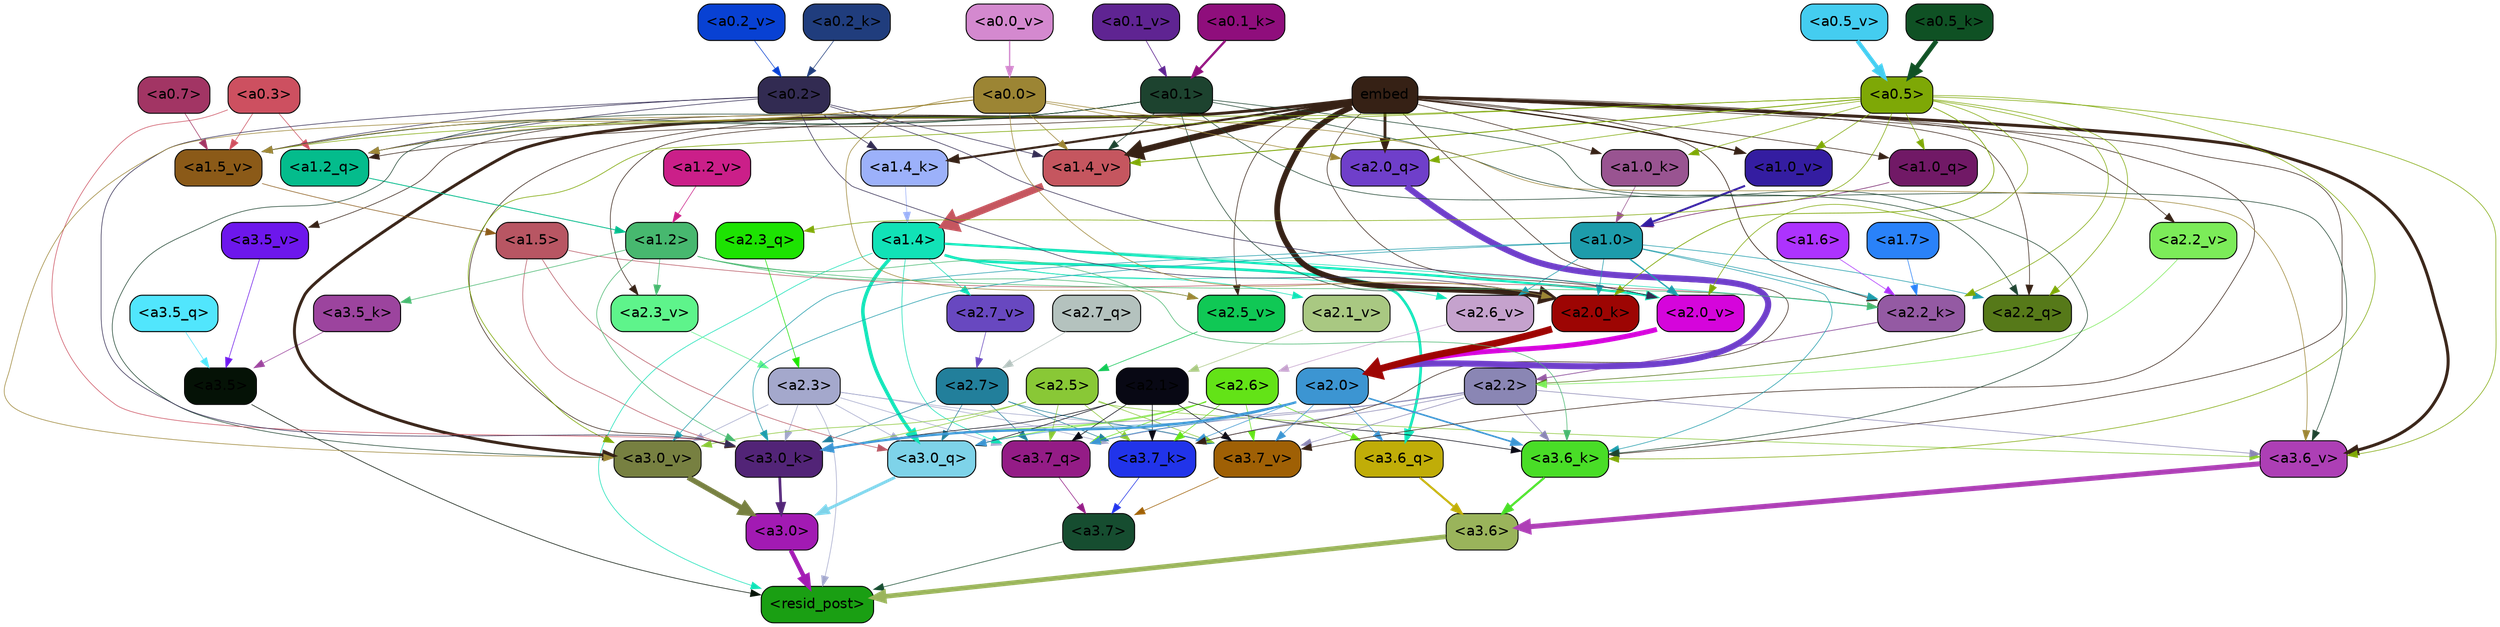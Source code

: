 strict digraph "" {
	graph [bgcolor=transparent,
		layout=dot,
		overlap=false,
		splines=true
	];
	"<a3.7>"	[color=black,
		fillcolor="#164d30",
		fontname=Helvetica,
		shape=box,
		style="filled, rounded"];
	"<resid_post>"	[color=black,
		fillcolor="#1a9f13",
		fontname=Helvetica,
		shape=box,
		style="filled, rounded"];
	"<a3.7>" -> "<resid_post>"	[color="#164d30",
		penwidth=0.6];
	"<a3.6>"	[color=black,
		fillcolor="#9ab45b",
		fontname=Helvetica,
		shape=box,
		style="filled, rounded"];
	"<a3.6>" -> "<resid_post>"	[color="#9ab45b",
		penwidth=4.6696330308914185];
	"<a3.5>"	[color=black,
		fillcolor="#051206",
		fontname=Helvetica,
		shape=box,
		style="filled, rounded"];
	"<a3.5>" -> "<resid_post>"	[color="#051206",
		penwidth=0.6];
	"<a3.0>"	[color=black,
		fillcolor="#a21ab3",
		fontname=Helvetica,
		shape=box,
		style="filled, rounded"];
	"<a3.0>" -> "<resid_post>"	[color="#a21ab3",
		penwidth=4.282557368278503];
	"<a2.3>"	[color=black,
		fillcolor="#a4a8cc",
		fontname=Helvetica,
		shape=box,
		style="filled, rounded"];
	"<a2.3>" -> "<resid_post>"	[color="#a4a8cc",
		penwidth=0.6];
	"<a3.7_q>"	[color=black,
		fillcolor="#941c86",
		fontname=Helvetica,
		shape=box,
		style="filled, rounded"];
	"<a2.3>" -> "<a3.7_q>"	[color="#a4a8cc",
		penwidth=0.6];
	"<a3.0_q>"	[color=black,
		fillcolor="#7ed3e9",
		fontname=Helvetica,
		shape=box,
		style="filled, rounded"];
	"<a2.3>" -> "<a3.0_q>"	[color="#a4a8cc",
		penwidth=0.6];
	"<a3.7_k>"	[color=black,
		fillcolor="#2134ea",
		fontname=Helvetica,
		shape=box,
		style="filled, rounded"];
	"<a2.3>" -> "<a3.7_k>"	[color="#a4a8cc",
		penwidth=0.6];
	"<a3.0_k>"	[color=black,
		fillcolor="#522477",
		fontname=Helvetica,
		shape=box,
		style="filled, rounded"];
	"<a2.3>" -> "<a3.0_k>"	[color="#a4a8cc",
		penwidth=0.6];
	"<a3.7_v>"	[color=black,
		fillcolor="#9f6005",
		fontname=Helvetica,
		shape=box,
		style="filled, rounded"];
	"<a2.3>" -> "<a3.7_v>"	[color="#a4a8cc",
		penwidth=0.6];
	"<a3.0_v>"	[color=black,
		fillcolor="#778041",
		fontname=Helvetica,
		shape=box,
		style="filled, rounded"];
	"<a2.3>" -> "<a3.0_v>"	[color="#a4a8cc",
		penwidth=0.6];
	"<a1.4>"	[color=black,
		fillcolor="#11e2b7",
		fontname=Helvetica,
		shape=box,
		style="filled, rounded"];
	"<a1.4>" -> "<resid_post>"	[color="#11e2b7",
		penwidth=0.6];
	"<a1.4>" -> "<a3.7_q>"	[color="#11e2b7",
		penwidth=0.6];
	"<a3.6_q>"	[color=black,
		fillcolor="#c0ad08",
		fontname=Helvetica,
		shape=box,
		style="filled, rounded"];
	"<a1.4>" -> "<a3.6_q>"	[color="#11e2b7",
		penwidth=2.6073555648326874];
	"<a1.4>" -> "<a3.0_q>"	[color="#11e2b7",
		penwidth=3.4971605762839317];
	"<a2.2_k>"	[color=black,
		fillcolor="#945aa3",
		fontname=Helvetica,
		shape=box,
		style="filled, rounded"];
	"<a1.4>" -> "<a2.2_k>"	[color="#11e2b7",
		penwidth=0.6];
	"<a2.7_v>"	[color=black,
		fillcolor="#6848c0",
		fontname=Helvetica,
		shape=box,
		style="filled, rounded"];
	"<a1.4>" -> "<a2.7_v>"	[color="#11e2b7",
		penwidth=0.6];
	"<a2.6_v>"	[color=black,
		fillcolor="#c5a2cd",
		fontname=Helvetica,
		shape=box,
		style="filled, rounded"];
	"<a1.4>" -> "<a2.6_v>"	[color="#11e2b7",
		penwidth=0.6];
	"<a2.1_v>"	[color=black,
		fillcolor="#a9c882",
		fontname=Helvetica,
		shape=box,
		style="filled, rounded"];
	"<a1.4>" -> "<a2.1_v>"	[color="#11e2b7",
		penwidth=0.6];
	"<a2.0_v>"	[color=black,
		fillcolor="#d505db",
		fontname=Helvetica,
		shape=box,
		style="filled, rounded"];
	"<a1.4>" -> "<a2.0_v>"	[color="#11e2b7",
		penwidth=2.268670678138733];
	"<a3.7_q>" -> "<a3.7>"	[color="#941c86",
		penwidth=0.6];
	"<a3.6_q>" -> "<a3.6>"	[color="#c0ad08",
		penwidth=2.03758105635643];
	"<a3.5_q>"	[color=black,
		fillcolor="#51e6fd",
		fontname=Helvetica,
		shape=box,
		style="filled, rounded"];
	"<a3.5_q>" -> "<a3.5>"	[color="#51e6fd",
		penwidth=0.6];
	"<a3.0_q>" -> "<a3.0>"	[color="#7ed3e9",
		penwidth=2.8638100624084473];
	"<a3.7_k>" -> "<a3.7>"	[color="#2134ea",
		penwidth=0.6];
	"<a3.6_k>"	[color=black,
		fillcolor="#49dd27",
		fontname=Helvetica,
		shape=box,
		style="filled, rounded"];
	"<a3.6_k>" -> "<a3.6>"	[color="#49dd27",
		penwidth=2.174198240041733];
	"<a3.5_k>"	[color=black,
		fillcolor="#9c449e",
		fontname=Helvetica,
		shape=box,
		style="filled, rounded"];
	"<a3.5_k>" -> "<a3.5>"	[color="#9c449e",
		penwidth=0.6];
	"<a3.0_k>" -> "<a3.0>"	[color="#522477",
		penwidth=2.6274144649505615];
	"<a3.7_v>" -> "<a3.7>"	[color="#9f6005",
		penwidth=0.6];
	"<a3.6_v>"	[color=black,
		fillcolor="#ad3fb5",
		fontname=Helvetica,
		shape=box,
		style="filled, rounded"];
	"<a3.6_v>" -> "<a3.6>"	[color="#ad3fb5",
		penwidth=5.002329230308533];
	"<a3.5_v>"	[color=black,
		fillcolor="#6d17ec",
		fontname=Helvetica,
		shape=box,
		style="filled, rounded"];
	"<a3.5_v>" -> "<a3.5>"	[color="#6d17ec",
		penwidth=0.6];
	"<a3.0_v>" -> "<a3.0>"	[color="#778041",
		penwidth=5.188832879066467];
	"<a2.7>"	[color=black,
		fillcolor="#227f9b",
		fontname=Helvetica,
		shape=box,
		style="filled, rounded"];
	"<a2.7>" -> "<a3.7_q>"	[color="#227f9b",
		penwidth=0.6];
	"<a2.7>" -> "<a3.0_q>"	[color="#227f9b",
		penwidth=0.6];
	"<a2.7>" -> "<a3.7_k>"	[color="#227f9b",
		penwidth=0.6];
	"<a2.7>" -> "<a3.0_k>"	[color="#227f9b",
		penwidth=0.6];
	"<a2.7>" -> "<a3.7_v>"	[color="#227f9b",
		penwidth=0.6];
	"<a2.6>"	[color=black,
		fillcolor="#63e317",
		fontname=Helvetica,
		shape=box,
		style="filled, rounded"];
	"<a2.6>" -> "<a3.7_q>"	[color="#63e317",
		penwidth=0.6];
	"<a2.6>" -> "<a3.6_q>"	[color="#63e317",
		penwidth=0.6];
	"<a2.6>" -> "<a3.0_q>"	[color="#63e317",
		penwidth=0.6];
	"<a2.6>" -> "<a3.7_k>"	[color="#63e317",
		penwidth=0.6];
	"<a2.6>" -> "<a3.0_k>"	[color="#63e317",
		penwidth=0.6];
	"<a2.6>" -> "<a3.7_v>"	[color="#63e317",
		penwidth=0.6];
	"<a2.5>"	[color=black,
		fillcolor="#89c836",
		fontname=Helvetica,
		shape=box,
		style="filled, rounded"];
	"<a2.5>" -> "<a3.7_q>"	[color="#89c836",
		penwidth=0.6];
	"<a2.5>" -> "<a3.7_k>"	[color="#89c836",
		penwidth=0.6];
	"<a2.5>" -> "<a3.0_k>"	[color="#89c836",
		penwidth=0.6];
	"<a2.5>" -> "<a3.7_v>"	[color="#89c836",
		penwidth=0.6];
	"<a2.5>" -> "<a3.6_v>"	[color="#89c836",
		penwidth=0.6];
	"<a2.5>" -> "<a3.0_v>"	[color="#89c836",
		penwidth=0.6];
	"<a2.2>"	[color=black,
		fillcolor="#8a86b4",
		fontname=Helvetica,
		shape=box,
		style="filled, rounded"];
	"<a2.2>" -> "<a3.7_q>"	[color="#8a86b4",
		penwidth=0.6];
	"<a2.2>" -> "<a3.7_k>"	[color="#8a86b4",
		penwidth=0.6];
	"<a2.2>" -> "<a3.6_k>"	[color="#8a86b4",
		penwidth=0.6];
	"<a2.2>" -> "<a3.0_k>"	[color="#8a86b4",
		penwidth=0.6];
	"<a2.2>" -> "<a3.7_v>"	[color="#8a86b4",
		penwidth=0.6];
	"<a2.2>" -> "<a3.6_v>"	[color="#8a86b4",
		penwidth=0.6];
	"<a2.1>"	[color=black,
		fillcolor="#080814",
		fontname=Helvetica,
		shape=box,
		style="filled, rounded"];
	"<a2.1>" -> "<a3.7_q>"	[color="#080814",
		penwidth=0.6];
	"<a2.1>" -> "<a3.0_q>"	[color="#080814",
		penwidth=0.6];
	"<a2.1>" -> "<a3.7_k>"	[color="#080814",
		penwidth=0.6];
	"<a2.1>" -> "<a3.6_k>"	[color="#080814",
		penwidth=0.6];
	"<a2.1>" -> "<a3.0_k>"	[color="#080814",
		penwidth=0.6];
	"<a2.1>" -> "<a3.7_v>"	[color="#080814",
		penwidth=0.6];
	"<a2.0>"	[color=black,
		fillcolor="#3c95d2",
		fontname=Helvetica,
		shape=box,
		style="filled, rounded"];
	"<a2.0>" -> "<a3.7_q>"	[color="#3c95d2",
		penwidth=0.6];
	"<a2.0>" -> "<a3.6_q>"	[color="#3c95d2",
		penwidth=0.6];
	"<a2.0>" -> "<a3.0_q>"	[color="#3c95d2",
		penwidth=0.6];
	"<a2.0>" -> "<a3.7_k>"	[color="#3c95d2",
		penwidth=0.6];
	"<a2.0>" -> "<a3.6_k>"	[color="#3c95d2",
		penwidth=1.5568191409111023];
	"<a2.0>" -> "<a3.0_k>"	[color="#3c95d2",
		penwidth=2.270527422428131];
	"<a2.0>" -> "<a3.7_v>"	[color="#3c95d2",
		penwidth=0.6];
	"<a1.5>"	[color=black,
		fillcolor="#b85663",
		fontname=Helvetica,
		shape=box,
		style="filled, rounded"];
	"<a1.5>" -> "<a3.0_q>"	[color="#b85663",
		penwidth=0.6];
	"<a1.5>" -> "<a3.0_k>"	[color="#b85663",
		penwidth=0.6];
	"<a1.5>" -> "<a2.2_k>"	[color="#b85663",
		penwidth=0.6];
	embed	[color=black,
		fillcolor="#362115",
		fontname=Helvetica,
		shape=box,
		style="filled, rounded"];
	embed -> "<a3.7_k>"	[color="#362115",
		penwidth=0.6];
	embed -> "<a3.6_k>"	[color="#362115",
		penwidth=0.6];
	embed -> "<a3.0_k>"	[color="#362115",
		penwidth=0.6];
	embed -> "<a3.7_v>"	[color="#362115",
		penwidth=0.6];
	embed -> "<a3.6_v>"	[color="#362115",
		penwidth=2.9588699340820312];
	embed -> "<a3.5_v>"	[color="#362115",
		penwidth=0.6];
	embed -> "<a3.0_v>"	[color="#362115",
		penwidth=2.8686431646347046];
	"<a2.2_q>"	[color=black,
		fillcolor="#567919",
		fontname=Helvetica,
		shape=box,
		style="filled, rounded"];
	embed -> "<a2.2_q>"	[color="#362115",
		penwidth=0.6];
	"<a2.0_q>"	[color=black,
		fillcolor="#6f3fca",
		fontname=Helvetica,
		shape=box,
		style="filled, rounded"];
	embed -> "<a2.0_q>"	[color="#362115",
		penwidth=2.7617180347442627];
	embed -> "<a2.2_k>"	[color="#362115",
		penwidth=0.67606520652771];
	"<a2.0_k>"	[color=black,
		fillcolor="#9d0503",
		fontname=Helvetica,
		shape=box,
		style="filled, rounded"];
	embed -> "<a2.0_k>"	[color="#362115",
		penwidth=5.615107178688049];
	"<a2.5_v>"	[color=black,
		fillcolor="#10c855",
		fontname=Helvetica,
		shape=box,
		style="filled, rounded"];
	embed -> "<a2.5_v>"	[color="#362115",
		penwidth=0.6];
	"<a2.3_v>"	[color=black,
		fillcolor="#5ef48b",
		fontname=Helvetica,
		shape=box,
		style="filled, rounded"];
	embed -> "<a2.3_v>"	[color="#362115",
		penwidth=0.6];
	"<a2.2_v>"	[color=black,
		fillcolor="#7cec59",
		fontname=Helvetica,
		shape=box,
		style="filled, rounded"];
	embed -> "<a2.2_v>"	[color="#362115",
		penwidth=0.6];
	embed -> "<a2.0_v>"	[color="#362115",
		penwidth=0.6];
	"<a1.2_q>"	[color=black,
		fillcolor="#04bc8c",
		fontname=Helvetica,
		shape=box,
		style="filled, rounded"];
	embed -> "<a1.2_q>"	[color="#362115",
		penwidth=0.6];
	"<a1.0_q>"	[color=black,
		fillcolor="#711966",
		fontname=Helvetica,
		shape=box,
		style="filled, rounded"];
	embed -> "<a1.0_q>"	[color="#362115",
		penwidth=0.6];
	"<a1.4_k>"	[color=black,
		fillcolor="#9cb1fa",
		fontname=Helvetica,
		shape=box,
		style="filled, rounded"];
	embed -> "<a1.4_k>"	[color="#362115",
		penwidth=2.1468217372894287];
	"<a1.0_k>"	[color=black,
		fillcolor="#995491",
		fontname=Helvetica,
		shape=box,
		style="filled, rounded"];
	embed -> "<a1.0_k>"	[color="#362115",
		penwidth=0.6];
	"<a1.4_v>"	[color=black,
		fillcolor="#c5565f",
		fontname=Helvetica,
		shape=box,
		style="filled, rounded"];
	embed -> "<a1.4_v>"	[color="#362115",
		penwidth=6.189999580383301];
	"<a1.0_v>"	[color=black,
		fillcolor="#341da1",
		fontname=Helvetica,
		shape=box,
		style="filled, rounded"];
	embed -> "<a1.0_v>"	[color="#362115",
		penwidth=1.3123979568481445];
	"<a1.2>"	[color=black,
		fillcolor="#47b86f",
		fontname=Helvetica,
		shape=box,
		style="filled, rounded"];
	"<a1.2>" -> "<a3.6_k>"	[color="#47b86f",
		penwidth=0.6];
	"<a1.2>" -> "<a3.5_k>"	[color="#47b86f",
		penwidth=0.6];
	"<a1.2>" -> "<a3.0_k>"	[color="#47b86f",
		penwidth=0.6];
	"<a1.2>" -> "<a2.2_k>"	[color="#47b86f",
		penwidth=0.6];
	"<a1.2>" -> "<a2.5_v>"	[color="#47b86f",
		penwidth=0.6];
	"<a1.2>" -> "<a2.3_v>"	[color="#47b86f",
		penwidth=0.6];
	"<a1.0>"	[color=black,
		fillcolor="#1d9cab",
		fontname=Helvetica,
		shape=box,
		style="filled, rounded"];
	"<a1.0>" -> "<a3.6_k>"	[color="#1d9cab",
		penwidth=0.6];
	"<a1.0>" -> "<a3.0_k>"	[color="#1d9cab",
		penwidth=0.6];
	"<a1.0>" -> "<a3.0_v>"	[color="#1d9cab",
		penwidth=0.6];
	"<a1.0>" -> "<a2.2_q>"	[color="#1d9cab",
		penwidth=0.6];
	"<a1.0>" -> "<a2.2_k>"	[color="#1d9cab",
		penwidth=0.6];
	"<a1.0>" -> "<a2.0_k>"	[color="#1d9cab",
		penwidth=0.6];
	"<a1.0>" -> "<a2.6_v>"	[color="#1d9cab",
		penwidth=0.6];
	"<a1.0>" -> "<a2.0_v>"	[color="#1d9cab",
		penwidth=1.27996826171875];
	"<a0.5>"	[color=black,
		fillcolor="#7ea806",
		fontname=Helvetica,
		shape=box,
		style="filled, rounded"];
	"<a0.5>" -> "<a3.6_k>"	[color="#7ea806",
		penwidth=0.6];
	"<a0.5>" -> "<a3.6_v>"	[color="#7ea806",
		penwidth=0.6];
	"<a0.5>" -> "<a3.0_v>"	[color="#7ea806",
		penwidth=0.6421224474906921];
	"<a2.3_q>"	[color=black,
		fillcolor="#1de302",
		fontname=Helvetica,
		shape=box,
		style="filled, rounded"];
	"<a0.5>" -> "<a2.3_q>"	[color="#7ea806",
		penwidth=0.6];
	"<a0.5>" -> "<a2.2_q>"	[color="#7ea806",
		penwidth=0.6];
	"<a0.5>" -> "<a2.0_q>"	[color="#7ea806",
		penwidth=0.6];
	"<a0.5>" -> "<a2.2_k>"	[color="#7ea806",
		penwidth=0.6];
	"<a0.5>" -> "<a2.0_k>"	[color="#7ea806",
		penwidth=0.7151575088500977];
	"<a0.5>" -> "<a2.0_v>"	[color="#7ea806",
		penwidth=0.6];
	"<a0.5>" -> "<a1.0_q>"	[color="#7ea806",
		penwidth=0.6];
	"<a0.5>" -> "<a1.0_k>"	[color="#7ea806",
		penwidth=0.6];
	"<a1.5_v>"	[color=black,
		fillcolor="#8b5a18",
		fontname=Helvetica,
		shape=box,
		style="filled, rounded"];
	"<a0.5>" -> "<a1.5_v>"	[color="#7ea806",
		penwidth=0.6];
	"<a0.5>" -> "<a1.4_v>"	[color="#7ea806",
		penwidth=0.8927993774414062];
	"<a0.5>" -> "<a1.0_v>"	[color="#7ea806",
		penwidth=0.6];
	"<a0.1>"	[color=black,
		fillcolor="#1d432f",
		fontname=Helvetica,
		shape=box,
		style="filled, rounded"];
	"<a0.1>" -> "<a3.6_k>"	[color="#1d432f",
		penwidth=0.6];
	"<a0.1>" -> "<a3.6_v>"	[color="#1d432f",
		penwidth=0.6];
	"<a0.1>" -> "<a3.0_v>"	[color="#1d432f",
		penwidth=0.6];
	"<a0.1>" -> "<a2.2_q>"	[color="#1d432f",
		penwidth=0.6];
	"<a0.1>" -> "<a2.0_k>"	[color="#1d432f",
		penwidth=0.6];
	"<a0.1>" -> "<a1.2_q>"	[color="#1d432f",
		penwidth=0.6];
	"<a0.1>" -> "<a1.5_v>"	[color="#1d432f",
		penwidth=0.6];
	"<a0.1>" -> "<a1.4_v>"	[color="#1d432f",
		penwidth=0.6];
	"<a0.3>"	[color=black,
		fillcolor="#cd5060",
		fontname=Helvetica,
		shape=box,
		style="filled, rounded"];
	"<a0.3>" -> "<a3.0_k>"	[color="#cd5060",
		penwidth=0.6];
	"<a0.3>" -> "<a1.2_q>"	[color="#cd5060",
		penwidth=0.6];
	"<a0.3>" -> "<a1.5_v>"	[color="#cd5060",
		penwidth=0.6];
	"<a0.2>"	[color=black,
		fillcolor="#322b52",
		fontname=Helvetica,
		shape=box,
		style="filled, rounded"];
	"<a0.2>" -> "<a3.0_k>"	[color="#322b52",
		penwidth=0.6];
	"<a0.2>" -> "<a2.0_k>"	[color="#322b52",
		penwidth=0.6];
	"<a0.2>" -> "<a2.0_v>"	[color="#322b52",
		penwidth=0.6];
	"<a0.2>" -> "<a1.2_q>"	[color="#322b52",
		penwidth=0.6];
	"<a0.2>" -> "<a1.4_k>"	[color="#322b52",
		penwidth=0.6];
	"<a0.2>" -> "<a1.5_v>"	[color="#322b52",
		penwidth=0.6];
	"<a0.2>" -> "<a1.4_v>"	[color="#322b52",
		penwidth=0.6];
	"<a0.0>"	[color=black,
		fillcolor="#9c8534",
		fontname=Helvetica,
		shape=box,
		style="filled, rounded"];
	"<a0.0>" -> "<a3.6_v>"	[color="#9c8534",
		penwidth=0.6];
	"<a0.0>" -> "<a3.0_v>"	[color="#9c8534",
		penwidth=0.6];
	"<a0.0>" -> "<a2.0_q>"	[color="#9c8534",
		penwidth=0.6];
	"<a0.0>" -> "<a2.0_k>"	[color="#9c8534",
		penwidth=0.6];
	"<a0.0>" -> "<a2.5_v>"	[color="#9c8534",
		penwidth=0.6];
	"<a0.0>" -> "<a1.2_q>"	[color="#9c8534",
		penwidth=0.6];
	"<a0.0>" -> "<a1.5_v>"	[color="#9c8534",
		penwidth=0.6];
	"<a0.0>" -> "<a1.4_v>"	[color="#9c8534",
		penwidth=0.6];
	"<a2.7_q>"	[color=black,
		fillcolor="#b4c2be",
		fontname=Helvetica,
		shape=box,
		style="filled, rounded"];
	"<a2.7_q>" -> "<a2.7>"	[color="#b4c2be",
		penwidth=0.6];
	"<a2.3_q>" -> "<a2.3>"	[color="#1de302",
		penwidth=0.6];
	"<a2.2_q>" -> "<a2.2>"	[color="#567919",
		penwidth=0.6340763568878174];
	"<a2.0_q>" -> "<a2.0>"	[color="#6f3fca",
		penwidth=6.0160088539123535];
	"<a2.2_k>" -> "<a2.2>"	[color="#945aa3",
		penwidth=0.7764816284179688];
	"<a2.0_k>" -> "<a2.0>"	[color="#9d0503",
		penwidth=6.773025274276733];
	"<a2.7_v>" -> "<a2.7>"	[color="#6848c0",
		penwidth=0.6];
	"<a2.6_v>" -> "<a2.6>"	[color="#c5a2cd",
		penwidth=0.6];
	"<a2.5_v>" -> "<a2.5>"	[color="#10c855",
		penwidth=0.6];
	"<a2.3_v>" -> "<a2.3>"	[color="#5ef48b",
		penwidth=0.6];
	"<a2.2_v>" -> "<a2.2>"	[color="#7cec59",
		penwidth=0.6];
	"<a2.1_v>" -> "<a2.1>"	[color="#a9c882",
		penwidth=0.6];
	"<a2.0_v>" -> "<a2.0>"	[color="#d505db",
		penwidth=4.906715989112854];
	"<a1.7>"	[color=black,
		fillcolor="#2a82f9",
		fontname=Helvetica,
		shape=box,
		style="filled, rounded"];
	"<a1.7>" -> "<a2.2_k>"	[color="#2a82f9",
		penwidth=0.6];
	"<a1.6>"	[color=black,
		fillcolor="#ad33fe",
		fontname=Helvetica,
		shape=box,
		style="filled, rounded"];
	"<a1.6>" -> "<a2.2_k>"	[color="#ad33fe",
		penwidth=0.6];
	"<a1.2_q>" -> "<a1.2>"	[color="#04bc8c",
		penwidth=0.836545467376709];
	"<a1.0_q>" -> "<a1.0>"	[color="#711966",
		penwidth=0.6];
	"<a1.4_k>" -> "<a1.4>"	[color="#9cb1fa",
		penwidth=0.6];
	"<a1.0_k>" -> "<a1.0>"	[color="#995491",
		penwidth=0.6];
	"<a1.5_v>" -> "<a1.5>"	[color="#8b5a18",
		penwidth=0.6];
	"<a1.4_v>" -> "<a1.4>"	[color="#c5565f",
		penwidth=7.093163728713989];
	"<a1.2_v>"	[color=black,
		fillcolor="#cb1f89",
		fontname=Helvetica,
		shape=box,
		style="filled, rounded"];
	"<a1.2_v>" -> "<a1.2>"	[color="#cb1f89",
		penwidth=0.6];
	"<a1.0_v>" -> "<a1.0>"	[color="#341da1",
		penwidth=1.9666723012924194];
	"<a0.7>"	[color=black,
		fillcolor="#a23564",
		fontname=Helvetica,
		shape=box,
		style="filled, rounded"];
	"<a0.7>" -> "<a1.5_v>"	[color="#a23564",
		penwidth=0.6];
	"<a0.5_k>"	[color=black,
		fillcolor="#0f5124",
		fontname=Helvetica,
		shape=box,
		style="filled, rounded"];
	"<a0.5_k>" -> "<a0.5>"	[color="#0f5124",
		penwidth=4.577519536018372];
	"<a0.2_k>"	[color=black,
		fillcolor="#203d7d",
		fontname=Helvetica,
		shape=box,
		style="filled, rounded"];
	"<a0.2_k>" -> "<a0.2>"	[color="#203d7d",
		penwidth=0.6];
	"<a0.1_k>"	[color=black,
		fillcolor="#8f0e7c",
		fontname=Helvetica,
		shape=box,
		style="filled, rounded"];
	"<a0.1_k>" -> "<a0.1>"	[color="#8f0e7c",
		penwidth=2.2273199558258057];
	"<a0.5_v>"	[color=black,
		fillcolor="#44cdf0",
		fontname=Helvetica,
		shape=box,
		style="filled, rounded"];
	"<a0.5_v>" -> "<a0.5>"	[color="#44cdf0",
		penwidth=4.062177300453186];
	"<a0.2_v>"	[color=black,
		fillcolor="#0841d3",
		fontname=Helvetica,
		shape=box,
		style="filled, rounded"];
	"<a0.2_v>" -> "<a0.2>"	[color="#0841d3",
		penwidth=0.6];
	"<a0.1_v>"	[color=black,
		fillcolor="#5f2492",
		fontname=Helvetica,
		shape=box,
		style="filled, rounded"];
	"<a0.1_v>" -> "<a0.1>"	[color="#5f2492",
		penwidth=0.654442310333252];
	"<a0.0_v>"	[color=black,
		fillcolor="#d489cf",
		fontname=Helvetica,
		shape=box,
		style="filled, rounded"];
	"<a0.0_v>" -> "<a0.0>"	[color="#d489cf",
		penwidth=1.307939052581787];
}
